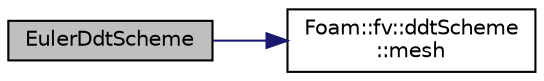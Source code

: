 digraph "EulerDdtScheme"
{
  bgcolor="transparent";
  edge [fontname="Helvetica",fontsize="10",labelfontname="Helvetica",labelfontsize="10"];
  node [fontname="Helvetica",fontsize="10",shape=record];
  rankdir="LR";
  Node1 [label="EulerDdtScheme",height=0.2,width=0.4,color="black", fillcolor="grey75", style="filled" fontcolor="black"];
  Node1 -> Node2 [color="midnightblue",fontsize="10",style="solid",fontname="Helvetica"];
  Node2 [label="Foam::fv::ddtScheme\l::mesh",height=0.2,width=0.4,color="black",URL="$classFoam_1_1fv_1_1ddtScheme.html#a9687e6999ad5ae21072ec74623f049ff",tooltip="Return mesh reference. "];
}
